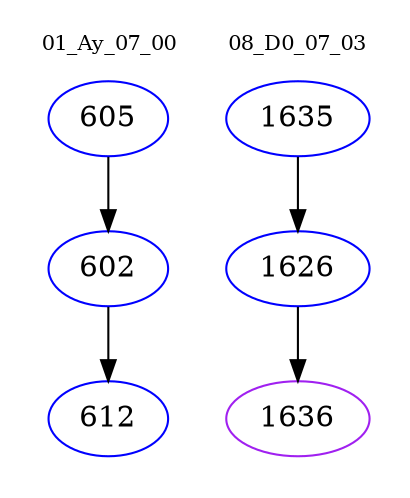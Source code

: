 digraph{
subgraph cluster_0 {
color = white
label = "01_Ay_07_00";
fontsize=10;
T0_605 [label="605", color="blue"]
T0_605 -> T0_602 [color="black"]
T0_602 [label="602", color="blue"]
T0_602 -> T0_612 [color="black"]
T0_612 [label="612", color="blue"]
}
subgraph cluster_1 {
color = white
label = "08_D0_07_03";
fontsize=10;
T1_1635 [label="1635", color="blue"]
T1_1635 -> T1_1626 [color="black"]
T1_1626 [label="1626", color="blue"]
T1_1626 -> T1_1636 [color="black"]
T1_1636 [label="1636", color="purple"]
}
}

